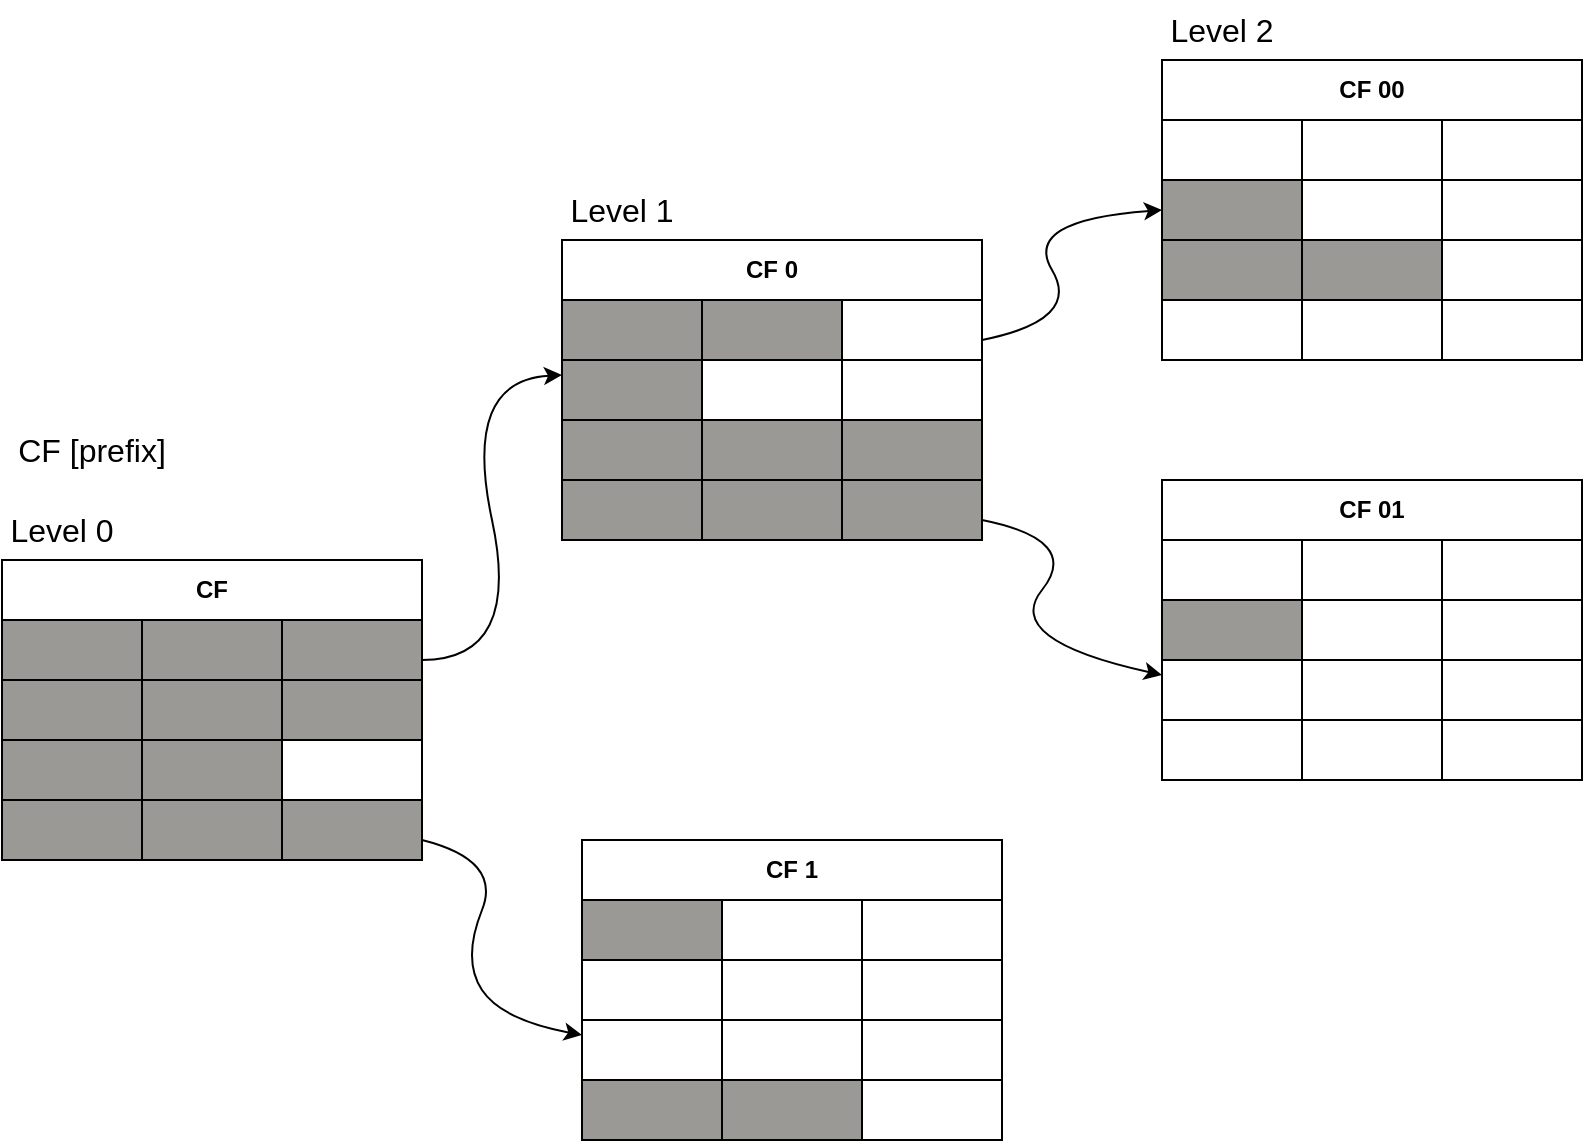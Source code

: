 <mxfile version="21.2.3" type="device">
  <diagram name="Page-1" id="NkNQNPcK8kfwGBAJUttt">
    <mxGraphModel dx="1434" dy="766" grid="1" gridSize="10" guides="1" tooltips="1" connect="1" arrows="1" fold="1" page="1" pageScale="1" pageWidth="850" pageHeight="1100" math="0" shadow="0">
      <root>
        <mxCell id="0" />
        <mxCell id="1" parent="0" />
        <mxCell id="SdokmAp8zPThDSk14Q1l-1" value="&lt;div&gt;CF&lt;/div&gt;" style="swimlane;whiteSpace=wrap;html=1;startSize=30;" vertex="1" parent="1">
          <mxGeometry x="40" y="280" width="210" height="150" as="geometry" />
        </mxCell>
        <mxCell id="SdokmAp8zPThDSk14Q1l-2" value="" style="rounded=0;whiteSpace=wrap;html=1;fillColor=#9a9996;" vertex="1" parent="SdokmAp8zPThDSk14Q1l-1">
          <mxGeometry y="30" width="70" height="30" as="geometry" />
        </mxCell>
        <mxCell id="SdokmAp8zPThDSk14Q1l-3" value="" style="rounded=0;whiteSpace=wrap;html=1;fillColor=#9a9996;" vertex="1" parent="SdokmAp8zPThDSk14Q1l-1">
          <mxGeometry x="70" y="30" width="70" height="30" as="geometry" />
        </mxCell>
        <mxCell id="SdokmAp8zPThDSk14Q1l-4" value="" style="rounded=0;whiteSpace=wrap;html=1;fillColor=#9a9996;" vertex="1" parent="SdokmAp8zPThDSk14Q1l-1">
          <mxGeometry x="140" y="30" width="70" height="30" as="geometry" />
        </mxCell>
        <mxCell id="SdokmAp8zPThDSk14Q1l-5" value="" style="rounded=0;whiteSpace=wrap;html=1;fillColor=#9a9996;" vertex="1" parent="SdokmAp8zPThDSk14Q1l-1">
          <mxGeometry y="60" width="70" height="30" as="geometry" />
        </mxCell>
        <mxCell id="SdokmAp8zPThDSk14Q1l-6" value="" style="rounded=0;whiteSpace=wrap;html=1;fillColor=#9a9996;" vertex="1" parent="SdokmAp8zPThDSk14Q1l-1">
          <mxGeometry x="70" y="60" width="70" height="30" as="geometry" />
        </mxCell>
        <mxCell id="SdokmAp8zPThDSk14Q1l-7" value="" style="rounded=0;whiteSpace=wrap;html=1;fillColor=#9a9996;" vertex="1" parent="SdokmAp8zPThDSk14Q1l-1">
          <mxGeometry x="140" y="60" width="70" height="30" as="geometry" />
        </mxCell>
        <mxCell id="SdokmAp8zPThDSk14Q1l-8" value="" style="rounded=0;whiteSpace=wrap;html=1;fillColor=#9a9996;" vertex="1" parent="SdokmAp8zPThDSk14Q1l-1">
          <mxGeometry y="90" width="70" height="30" as="geometry" />
        </mxCell>
        <mxCell id="SdokmAp8zPThDSk14Q1l-9" value="" style="rounded=0;whiteSpace=wrap;html=1;fillColor=#9a9996;" vertex="1" parent="SdokmAp8zPThDSk14Q1l-1">
          <mxGeometry x="70" y="90" width="70" height="30" as="geometry" />
        </mxCell>
        <mxCell id="SdokmAp8zPThDSk14Q1l-10" value="" style="rounded=0;whiteSpace=wrap;html=1;" vertex="1" parent="SdokmAp8zPThDSk14Q1l-1">
          <mxGeometry x="140" y="90" width="70" height="30" as="geometry" />
        </mxCell>
        <mxCell id="SdokmAp8zPThDSk14Q1l-11" value="" style="rounded=0;whiteSpace=wrap;html=1;fillColor=#9a9996;" vertex="1" parent="SdokmAp8zPThDSk14Q1l-1">
          <mxGeometry y="120" width="70" height="30" as="geometry" />
        </mxCell>
        <mxCell id="SdokmAp8zPThDSk14Q1l-12" value="" style="rounded=0;whiteSpace=wrap;html=1;fillColor=#9a9996;" vertex="1" parent="SdokmAp8zPThDSk14Q1l-1">
          <mxGeometry x="70" y="120" width="70" height="30" as="geometry" />
        </mxCell>
        <mxCell id="SdokmAp8zPThDSk14Q1l-13" value="" style="rounded=0;whiteSpace=wrap;html=1;fillColor=#9a9996;" vertex="1" parent="SdokmAp8zPThDSk14Q1l-1">
          <mxGeometry x="140" y="120" width="70" height="30" as="geometry" />
        </mxCell>
        <mxCell id="SdokmAp8zPThDSk14Q1l-17" value="&lt;div&gt;CF 0&lt;/div&gt;" style="swimlane;whiteSpace=wrap;html=1;startSize=30;" vertex="1" parent="1">
          <mxGeometry x="320" y="120" width="210" height="150" as="geometry" />
        </mxCell>
        <mxCell id="SdokmAp8zPThDSk14Q1l-18" value="" style="rounded=0;whiteSpace=wrap;html=1;fillColor=#9a9996;" vertex="1" parent="SdokmAp8zPThDSk14Q1l-17">
          <mxGeometry y="30" width="70" height="30" as="geometry" />
        </mxCell>
        <mxCell id="SdokmAp8zPThDSk14Q1l-19" value="" style="rounded=0;whiteSpace=wrap;html=1;fillColor=#9a9996;" vertex="1" parent="SdokmAp8zPThDSk14Q1l-17">
          <mxGeometry x="70" y="30" width="70" height="30" as="geometry" />
        </mxCell>
        <mxCell id="SdokmAp8zPThDSk14Q1l-20" value="" style="rounded=0;whiteSpace=wrap;html=1;" vertex="1" parent="SdokmAp8zPThDSk14Q1l-17">
          <mxGeometry x="140" y="30" width="70" height="30" as="geometry" />
        </mxCell>
        <mxCell id="SdokmAp8zPThDSk14Q1l-21" value="" style="rounded=0;whiteSpace=wrap;html=1;fillColor=#9a9996;" vertex="1" parent="SdokmAp8zPThDSk14Q1l-17">
          <mxGeometry y="60" width="70" height="30" as="geometry" />
        </mxCell>
        <mxCell id="SdokmAp8zPThDSk14Q1l-22" value="" style="rounded=0;whiteSpace=wrap;html=1;fillColor=#FFFFFF;" vertex="1" parent="SdokmAp8zPThDSk14Q1l-17">
          <mxGeometry x="70" y="60" width="70" height="30" as="geometry" />
        </mxCell>
        <mxCell id="SdokmAp8zPThDSk14Q1l-23" value="" style="rounded=0;whiteSpace=wrap;html=1;" vertex="1" parent="SdokmAp8zPThDSk14Q1l-17">
          <mxGeometry x="140" y="60" width="70" height="30" as="geometry" />
        </mxCell>
        <mxCell id="SdokmAp8zPThDSk14Q1l-24" value="" style="rounded=0;whiteSpace=wrap;html=1;fillColor=#9a9996;" vertex="1" parent="SdokmAp8zPThDSk14Q1l-17">
          <mxGeometry y="90" width="70" height="30" as="geometry" />
        </mxCell>
        <mxCell id="SdokmAp8zPThDSk14Q1l-25" value="" style="rounded=0;whiteSpace=wrap;html=1;fillColor=#9a9996;" vertex="1" parent="SdokmAp8zPThDSk14Q1l-17">
          <mxGeometry x="70" y="90" width="70" height="30" as="geometry" />
        </mxCell>
        <mxCell id="SdokmAp8zPThDSk14Q1l-26" value="" style="rounded=0;whiteSpace=wrap;html=1;fillColor=#9a9996;" vertex="1" parent="SdokmAp8zPThDSk14Q1l-17">
          <mxGeometry x="140" y="90" width="70" height="30" as="geometry" />
        </mxCell>
        <mxCell id="SdokmAp8zPThDSk14Q1l-27" value="" style="rounded=0;whiteSpace=wrap;html=1;fillColor=#9a9996;" vertex="1" parent="SdokmAp8zPThDSk14Q1l-17">
          <mxGeometry y="120" width="70" height="30" as="geometry" />
        </mxCell>
        <mxCell id="SdokmAp8zPThDSk14Q1l-28" value="" style="rounded=0;whiteSpace=wrap;html=1;fillColor=#9a9996;" vertex="1" parent="SdokmAp8zPThDSk14Q1l-17">
          <mxGeometry x="70" y="120" width="70" height="30" as="geometry" />
        </mxCell>
        <mxCell id="SdokmAp8zPThDSk14Q1l-29" value="" style="rounded=0;whiteSpace=wrap;html=1;fillColor=#9a9996;" vertex="1" parent="SdokmAp8zPThDSk14Q1l-17">
          <mxGeometry x="140" y="120" width="70" height="30" as="geometry" />
        </mxCell>
        <mxCell id="SdokmAp8zPThDSk14Q1l-30" value="CF 1" style="swimlane;whiteSpace=wrap;html=1;startSize=30;" vertex="1" parent="1">
          <mxGeometry x="330" y="420" width="210" height="150" as="geometry" />
        </mxCell>
        <mxCell id="SdokmAp8zPThDSk14Q1l-31" value="" style="rounded=0;whiteSpace=wrap;html=1;fillColor=#9a9996;" vertex="1" parent="SdokmAp8zPThDSk14Q1l-30">
          <mxGeometry y="30" width="70" height="30" as="geometry" />
        </mxCell>
        <mxCell id="SdokmAp8zPThDSk14Q1l-32" value="" style="rounded=0;whiteSpace=wrap;html=1;" vertex="1" parent="SdokmAp8zPThDSk14Q1l-30">
          <mxGeometry x="70" y="30" width="70" height="30" as="geometry" />
        </mxCell>
        <mxCell id="SdokmAp8zPThDSk14Q1l-33" value="" style="rounded=0;whiteSpace=wrap;html=1;" vertex="1" parent="SdokmAp8zPThDSk14Q1l-30">
          <mxGeometry x="140" y="30" width="70" height="30" as="geometry" />
        </mxCell>
        <mxCell id="SdokmAp8zPThDSk14Q1l-34" value="" style="rounded=0;whiteSpace=wrap;html=1;" vertex="1" parent="SdokmAp8zPThDSk14Q1l-30">
          <mxGeometry y="60" width="70" height="30" as="geometry" />
        </mxCell>
        <mxCell id="SdokmAp8zPThDSk14Q1l-35" value="" style="rounded=0;whiteSpace=wrap;html=1;" vertex="1" parent="SdokmAp8zPThDSk14Q1l-30">
          <mxGeometry x="70" y="60" width="70" height="30" as="geometry" />
        </mxCell>
        <mxCell id="SdokmAp8zPThDSk14Q1l-36" value="" style="rounded=0;whiteSpace=wrap;html=1;" vertex="1" parent="SdokmAp8zPThDSk14Q1l-30">
          <mxGeometry x="140" y="60" width="70" height="30" as="geometry" />
        </mxCell>
        <mxCell id="SdokmAp8zPThDSk14Q1l-37" value="" style="rounded=0;whiteSpace=wrap;html=1;" vertex="1" parent="SdokmAp8zPThDSk14Q1l-30">
          <mxGeometry y="90" width="70" height="30" as="geometry" />
        </mxCell>
        <mxCell id="SdokmAp8zPThDSk14Q1l-38" value="" style="rounded=0;whiteSpace=wrap;html=1;" vertex="1" parent="SdokmAp8zPThDSk14Q1l-30">
          <mxGeometry x="70" y="90" width="70" height="30" as="geometry" />
        </mxCell>
        <mxCell id="SdokmAp8zPThDSk14Q1l-39" value="" style="rounded=0;whiteSpace=wrap;html=1;" vertex="1" parent="SdokmAp8zPThDSk14Q1l-30">
          <mxGeometry x="140" y="90" width="70" height="30" as="geometry" />
        </mxCell>
        <mxCell id="SdokmAp8zPThDSk14Q1l-40" value="" style="rounded=0;whiteSpace=wrap;html=1;fillColor=#9a9996;" vertex="1" parent="SdokmAp8zPThDSk14Q1l-30">
          <mxGeometry y="120" width="70" height="30" as="geometry" />
        </mxCell>
        <mxCell id="SdokmAp8zPThDSk14Q1l-41" value="" style="rounded=0;whiteSpace=wrap;html=1;fillColor=#9a9996;" vertex="1" parent="SdokmAp8zPThDSk14Q1l-30">
          <mxGeometry x="70" y="120" width="70" height="30" as="geometry" />
        </mxCell>
        <mxCell id="SdokmAp8zPThDSk14Q1l-42" value="" style="rounded=0;whiteSpace=wrap;html=1;" vertex="1" parent="SdokmAp8zPThDSk14Q1l-30">
          <mxGeometry x="140" y="120" width="70" height="30" as="geometry" />
        </mxCell>
        <mxCell id="SdokmAp8zPThDSk14Q1l-43" value="" style="curved=1;endArrow=classic;html=1;rounded=0;entryX=0;entryY=0.25;entryDx=0;entryDy=0;" edge="1" parent="1" target="SdokmAp8zPThDSk14Q1l-21">
          <mxGeometry width="50" height="50" relative="1" as="geometry">
            <mxPoint x="250" y="330" as="sourcePoint" />
            <mxPoint x="300" y="280" as="targetPoint" />
            <Array as="points">
              <mxPoint x="300" y="330" />
              <mxPoint x="270" y="190" />
            </Array>
          </mxGeometry>
        </mxCell>
        <mxCell id="SdokmAp8zPThDSk14Q1l-44" value="" style="curved=1;endArrow=classic;html=1;rounded=0;entryX=0;entryY=0.25;entryDx=0;entryDy=0;" edge="1" parent="1" target="SdokmAp8zPThDSk14Q1l-37">
          <mxGeometry width="50" height="50" relative="1" as="geometry">
            <mxPoint x="250" y="420" as="sourcePoint" />
            <mxPoint x="300" y="370" as="targetPoint" />
            <Array as="points">
              <mxPoint x="290" y="430" />
              <mxPoint x="270" y="480" />
              <mxPoint x="290" y="510" />
            </Array>
          </mxGeometry>
        </mxCell>
        <mxCell id="SdokmAp8zPThDSk14Q1l-45" value="&lt;div&gt;CF 00&lt;/div&gt;" style="swimlane;whiteSpace=wrap;html=1;startSize=30;" vertex="1" parent="1">
          <mxGeometry x="620" y="30" width="210" height="150" as="geometry" />
        </mxCell>
        <mxCell id="SdokmAp8zPThDSk14Q1l-46" value="" style="rounded=0;whiteSpace=wrap;html=1;" vertex="1" parent="SdokmAp8zPThDSk14Q1l-45">
          <mxGeometry y="30" width="70" height="30" as="geometry" />
        </mxCell>
        <mxCell id="SdokmAp8zPThDSk14Q1l-47" value="" style="rounded=0;whiteSpace=wrap;html=1;" vertex="1" parent="SdokmAp8zPThDSk14Q1l-45">
          <mxGeometry x="70" y="30" width="70" height="30" as="geometry" />
        </mxCell>
        <mxCell id="SdokmAp8zPThDSk14Q1l-48" value="" style="rounded=0;whiteSpace=wrap;html=1;" vertex="1" parent="SdokmAp8zPThDSk14Q1l-45">
          <mxGeometry x="140" y="30" width="70" height="30" as="geometry" />
        </mxCell>
        <mxCell id="SdokmAp8zPThDSk14Q1l-49" value="" style="rounded=0;whiteSpace=wrap;html=1;fillColor=#9a9996;" vertex="1" parent="SdokmAp8zPThDSk14Q1l-45">
          <mxGeometry y="60" width="70" height="30" as="geometry" />
        </mxCell>
        <mxCell id="SdokmAp8zPThDSk14Q1l-50" value="" style="rounded=0;whiteSpace=wrap;html=1;" vertex="1" parent="SdokmAp8zPThDSk14Q1l-45">
          <mxGeometry x="70" y="60" width="70" height="30" as="geometry" />
        </mxCell>
        <mxCell id="SdokmAp8zPThDSk14Q1l-51" value="" style="rounded=0;whiteSpace=wrap;html=1;" vertex="1" parent="SdokmAp8zPThDSk14Q1l-45">
          <mxGeometry x="140" y="60" width="70" height="30" as="geometry" />
        </mxCell>
        <mxCell id="SdokmAp8zPThDSk14Q1l-52" value="" style="rounded=0;whiteSpace=wrap;html=1;fillColor=#9a9996;" vertex="1" parent="SdokmAp8zPThDSk14Q1l-45">
          <mxGeometry y="90" width="70" height="30" as="geometry" />
        </mxCell>
        <mxCell id="SdokmAp8zPThDSk14Q1l-53" value="" style="rounded=0;whiteSpace=wrap;html=1;fillColor=#9a9996;" vertex="1" parent="SdokmAp8zPThDSk14Q1l-45">
          <mxGeometry x="70" y="90" width="70" height="30" as="geometry" />
        </mxCell>
        <mxCell id="SdokmAp8zPThDSk14Q1l-54" value="" style="rounded=0;whiteSpace=wrap;html=1;" vertex="1" parent="SdokmAp8zPThDSk14Q1l-45">
          <mxGeometry x="140" y="90" width="70" height="30" as="geometry" />
        </mxCell>
        <mxCell id="SdokmAp8zPThDSk14Q1l-55" value="" style="rounded=0;whiteSpace=wrap;html=1;" vertex="1" parent="SdokmAp8zPThDSk14Q1l-45">
          <mxGeometry y="120" width="70" height="30" as="geometry" />
        </mxCell>
        <mxCell id="SdokmAp8zPThDSk14Q1l-56" value="" style="rounded=0;whiteSpace=wrap;html=1;" vertex="1" parent="SdokmAp8zPThDSk14Q1l-45">
          <mxGeometry x="70" y="120" width="70" height="30" as="geometry" />
        </mxCell>
        <mxCell id="SdokmAp8zPThDSk14Q1l-57" value="" style="rounded=0;whiteSpace=wrap;html=1;" vertex="1" parent="SdokmAp8zPThDSk14Q1l-45">
          <mxGeometry x="140" y="120" width="70" height="30" as="geometry" />
        </mxCell>
        <mxCell id="SdokmAp8zPThDSk14Q1l-58" value="&lt;div&gt;CF 01&lt;/div&gt;" style="swimlane;whiteSpace=wrap;html=1;startSize=30;" vertex="1" parent="1">
          <mxGeometry x="620" y="240" width="210" height="150" as="geometry" />
        </mxCell>
        <mxCell id="SdokmAp8zPThDSk14Q1l-59" value="" style="rounded=0;whiteSpace=wrap;html=1;" vertex="1" parent="SdokmAp8zPThDSk14Q1l-58">
          <mxGeometry y="30" width="70" height="30" as="geometry" />
        </mxCell>
        <mxCell id="SdokmAp8zPThDSk14Q1l-60" value="" style="rounded=0;whiteSpace=wrap;html=1;" vertex="1" parent="SdokmAp8zPThDSk14Q1l-58">
          <mxGeometry x="70" y="30" width="70" height="30" as="geometry" />
        </mxCell>
        <mxCell id="SdokmAp8zPThDSk14Q1l-61" value="" style="rounded=0;whiteSpace=wrap;html=1;" vertex="1" parent="SdokmAp8zPThDSk14Q1l-58">
          <mxGeometry x="140" y="30" width="70" height="30" as="geometry" />
        </mxCell>
        <mxCell id="SdokmAp8zPThDSk14Q1l-62" value="" style="rounded=0;whiteSpace=wrap;html=1;fillColor=#9a9996;" vertex="1" parent="SdokmAp8zPThDSk14Q1l-58">
          <mxGeometry y="60" width="70" height="30" as="geometry" />
        </mxCell>
        <mxCell id="SdokmAp8zPThDSk14Q1l-63" value="" style="rounded=0;whiteSpace=wrap;html=1;" vertex="1" parent="SdokmAp8zPThDSk14Q1l-58">
          <mxGeometry x="70" y="60" width="70" height="30" as="geometry" />
        </mxCell>
        <mxCell id="SdokmAp8zPThDSk14Q1l-64" value="" style="rounded=0;whiteSpace=wrap;html=1;" vertex="1" parent="SdokmAp8zPThDSk14Q1l-58">
          <mxGeometry x="140" y="60" width="70" height="30" as="geometry" />
        </mxCell>
        <mxCell id="SdokmAp8zPThDSk14Q1l-65" value="" style="rounded=0;whiteSpace=wrap;html=1;fillColor=#FFFFFF;" vertex="1" parent="SdokmAp8zPThDSk14Q1l-58">
          <mxGeometry y="90" width="70" height="30" as="geometry" />
        </mxCell>
        <mxCell id="SdokmAp8zPThDSk14Q1l-66" value="" style="rounded=0;whiteSpace=wrap;html=1;fillColor=#FFFFFF;" vertex="1" parent="SdokmAp8zPThDSk14Q1l-58">
          <mxGeometry x="70" y="90" width="70" height="30" as="geometry" />
        </mxCell>
        <mxCell id="SdokmAp8zPThDSk14Q1l-67" value="" style="rounded=0;whiteSpace=wrap;html=1;" vertex="1" parent="SdokmAp8zPThDSk14Q1l-58">
          <mxGeometry x="140" y="90" width="70" height="30" as="geometry" />
        </mxCell>
        <mxCell id="SdokmAp8zPThDSk14Q1l-68" value="" style="rounded=0;whiteSpace=wrap;html=1;" vertex="1" parent="SdokmAp8zPThDSk14Q1l-58">
          <mxGeometry y="120" width="70" height="30" as="geometry" />
        </mxCell>
        <mxCell id="SdokmAp8zPThDSk14Q1l-69" value="" style="rounded=0;whiteSpace=wrap;html=1;" vertex="1" parent="SdokmAp8zPThDSk14Q1l-58">
          <mxGeometry x="70" y="120" width="70" height="30" as="geometry" />
        </mxCell>
        <mxCell id="SdokmAp8zPThDSk14Q1l-70" value="" style="rounded=0;whiteSpace=wrap;html=1;" vertex="1" parent="SdokmAp8zPThDSk14Q1l-58">
          <mxGeometry x="140" y="120" width="70" height="30" as="geometry" />
        </mxCell>
        <mxCell id="SdokmAp8zPThDSk14Q1l-71" value="" style="curved=1;endArrow=classic;html=1;rounded=0;entryX=0;entryY=0.5;entryDx=0;entryDy=0;" edge="1" parent="1" target="SdokmAp8zPThDSk14Q1l-49">
          <mxGeometry width="50" height="50" relative="1" as="geometry">
            <mxPoint x="530" y="170" as="sourcePoint" />
            <mxPoint x="580" y="120" as="targetPoint" />
            <Array as="points">
              <mxPoint x="580" y="160" />
              <mxPoint x="550" y="110" />
            </Array>
          </mxGeometry>
        </mxCell>
        <mxCell id="SdokmAp8zPThDSk14Q1l-72" value="" style="curved=1;endArrow=classic;html=1;rounded=0;entryX=0;entryY=0.25;entryDx=0;entryDy=0;" edge="1" parent="1" target="SdokmAp8zPThDSk14Q1l-65">
          <mxGeometry width="50" height="50" relative="1" as="geometry">
            <mxPoint x="530" y="260" as="sourcePoint" />
            <mxPoint x="580" y="210" as="targetPoint" />
            <Array as="points">
              <mxPoint x="580" y="270" />
              <mxPoint x="540" y="320" />
            </Array>
          </mxGeometry>
        </mxCell>
        <mxCell id="SdokmAp8zPThDSk14Q1l-73" value="&lt;font style=&quot;font-size: 16px;&quot;&gt;Level 0&lt;/font&gt;" style="text;html=1;strokeColor=none;fillColor=none;align=center;verticalAlign=middle;whiteSpace=wrap;rounded=0;" vertex="1" parent="1">
          <mxGeometry x="40" y="250" width="60" height="30" as="geometry" />
        </mxCell>
        <mxCell id="SdokmAp8zPThDSk14Q1l-74" value="&lt;font style=&quot;font-size: 16px;&quot;&gt;Level 1&lt;/font&gt;" style="text;html=1;strokeColor=none;fillColor=none;align=center;verticalAlign=middle;whiteSpace=wrap;rounded=0;" vertex="1" parent="1">
          <mxGeometry x="320" y="90" width="60" height="30" as="geometry" />
        </mxCell>
        <mxCell id="SdokmAp8zPThDSk14Q1l-75" value="&lt;div style=&quot;font-size: 13px;&quot;&gt;&lt;font style=&quot;font-size: 16px;&quot;&gt;Level 2&lt;/font&gt;&lt;/div&gt;" style="text;html=1;strokeColor=none;fillColor=none;align=center;verticalAlign=middle;whiteSpace=wrap;rounded=0;" vertex="1" parent="1">
          <mxGeometry x="620" width="60" height="30" as="geometry" />
        </mxCell>
        <mxCell id="SdokmAp8zPThDSk14Q1l-76" value="&lt;font style=&quot;font-size: 16px;&quot;&gt;CF [prefix]&lt;/font&gt;" style="text;html=1;strokeColor=none;fillColor=none;align=center;verticalAlign=middle;whiteSpace=wrap;rounded=0;" vertex="1" parent="1">
          <mxGeometry x="40" y="210" width="90" height="30" as="geometry" />
        </mxCell>
      </root>
    </mxGraphModel>
  </diagram>
</mxfile>
